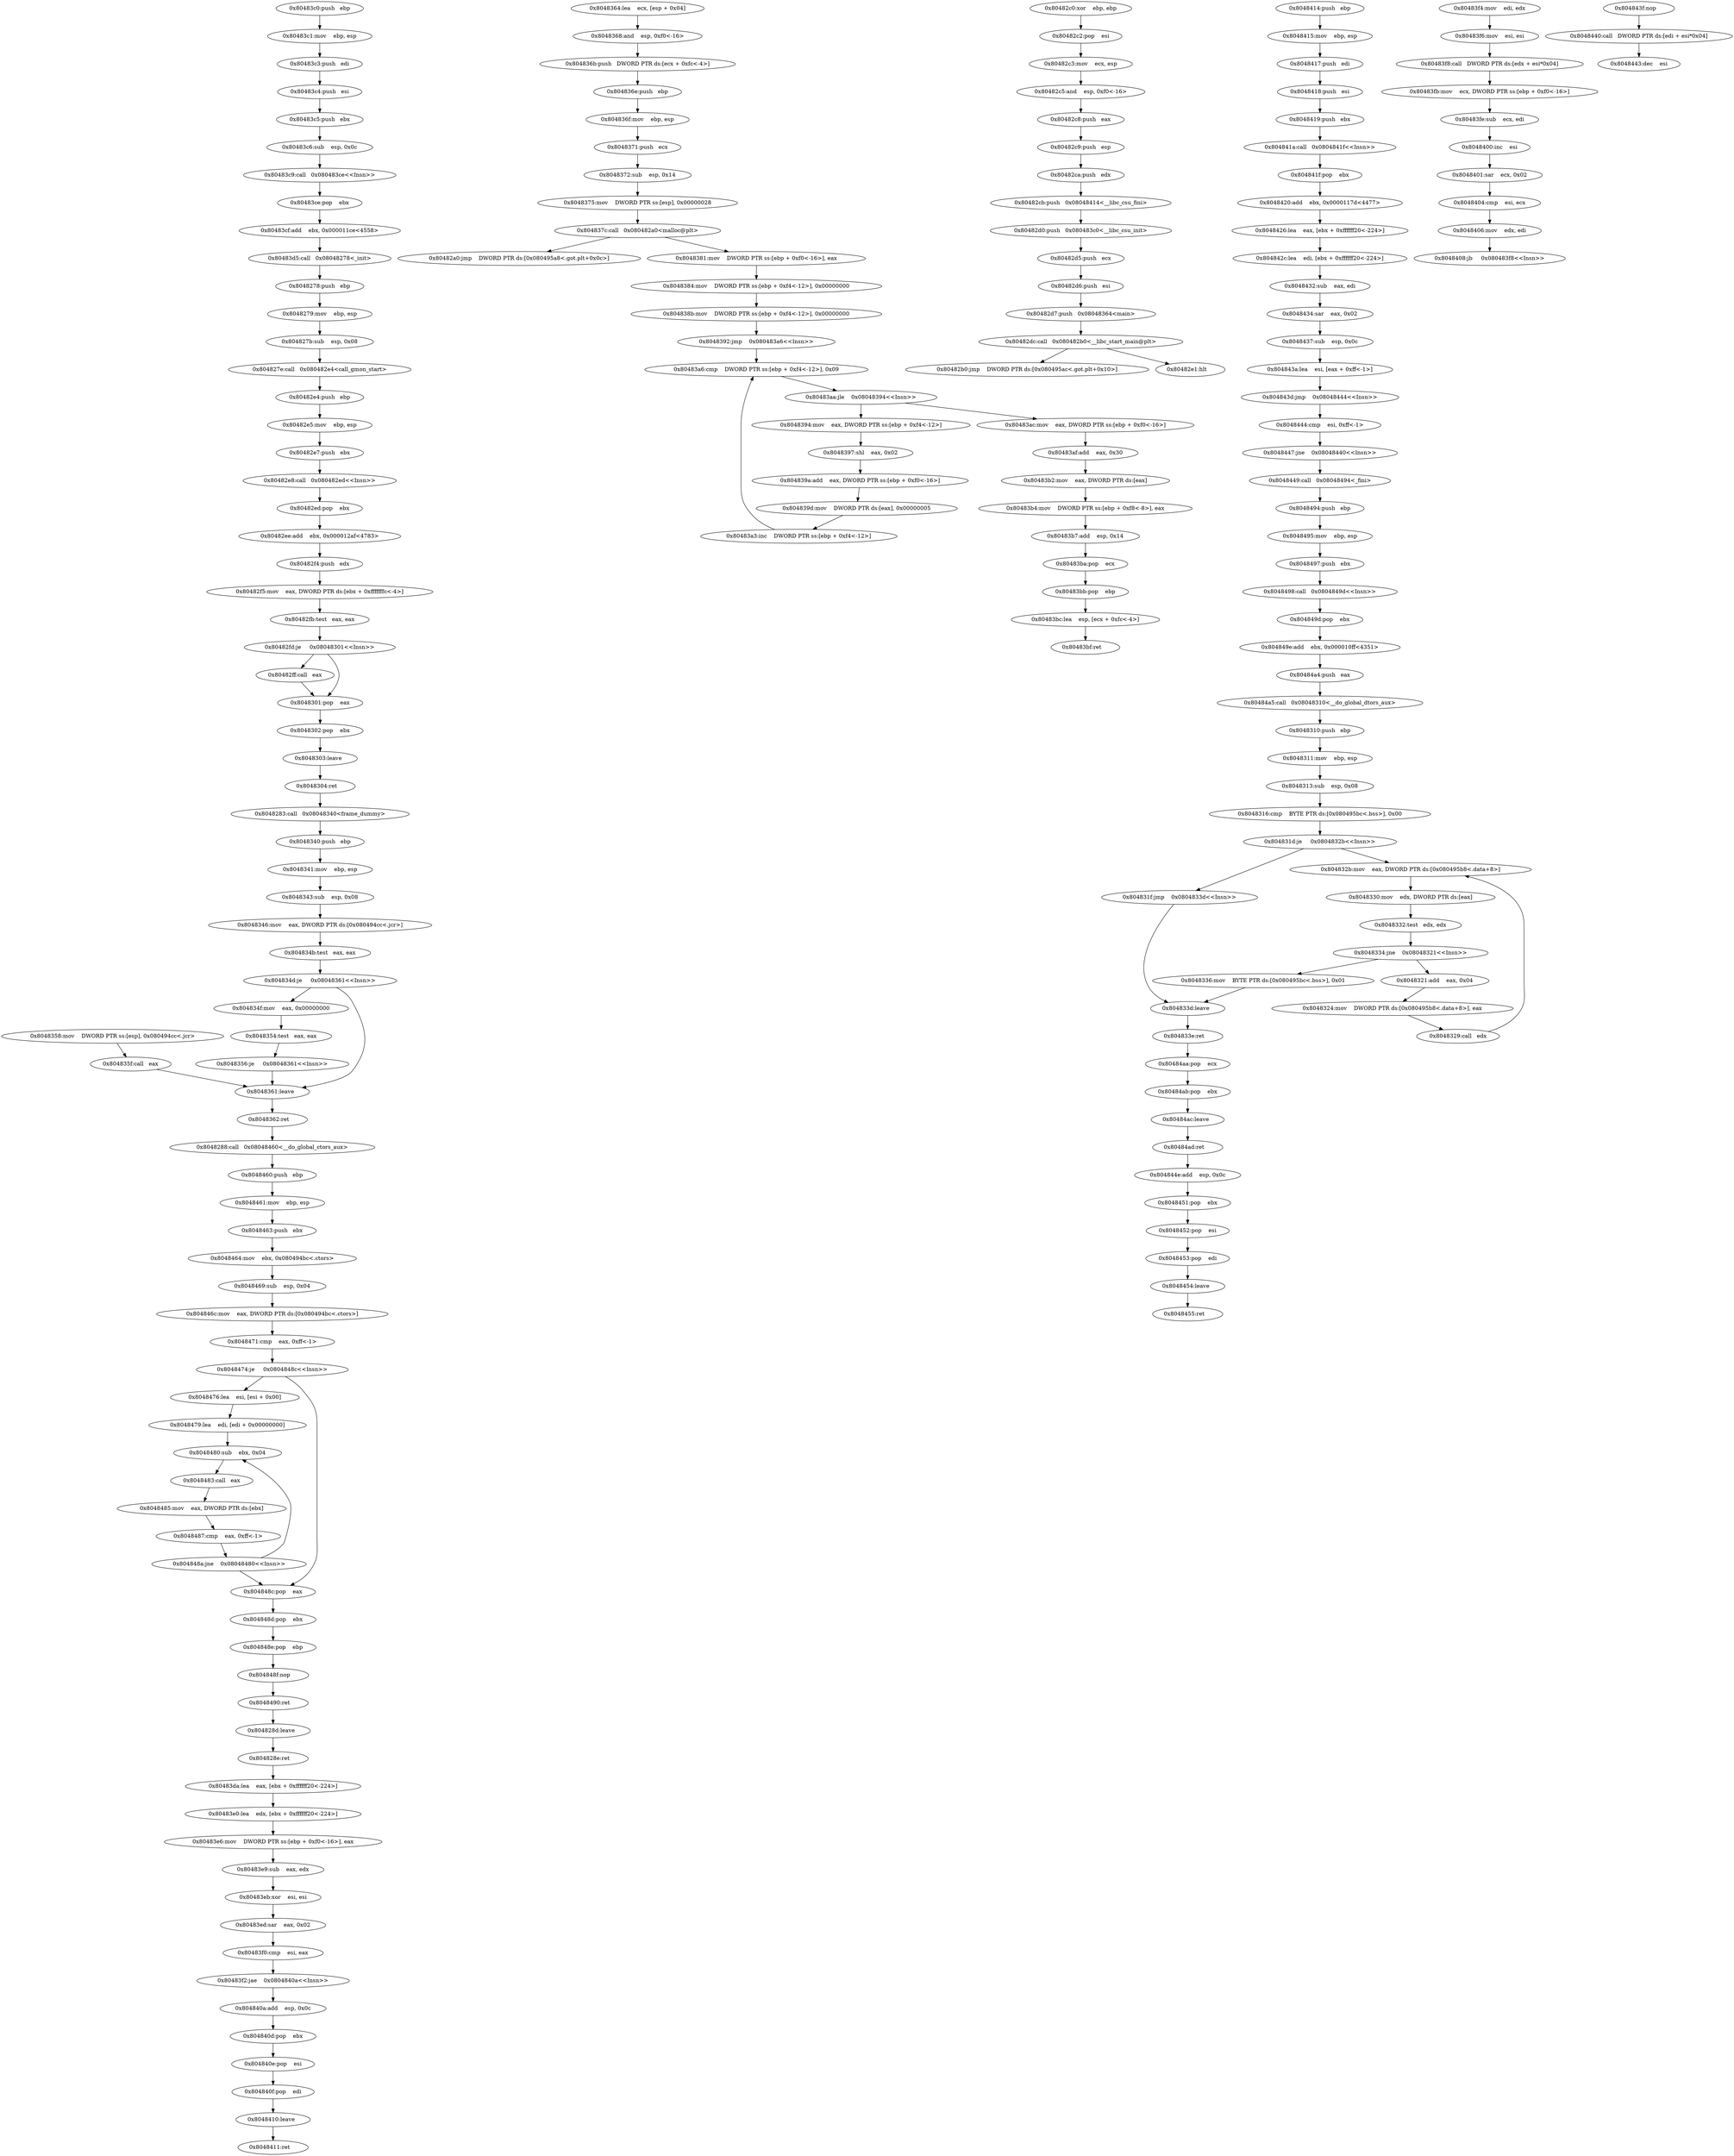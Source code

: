 digraph G {
0[ label="0x8048278:push   ebp" ];
1[ label="0x8048279:mov    ebp, esp" ];
2[ label="0x804827b:sub    esp, 0x08" ];
3[ label="0x804827e:call   0x080482e4<call_gmon_start>" ];
4[ label="0x8048283:call   0x08048340<frame_dummy>" ];
5[ label="0x8048288:call   0x08048460<__do_global_ctors_aux>" ];
6[ label="0x804828d:leave  " ];
7[ label="0x804828e:ret    " ];
8[ label="0x80482a0:jmp    DWORD PTR ds:[0x080495a8<.got.plt+0x0c>]" ];
9[ label="0x80482b0:jmp    DWORD PTR ds:[0x080495ac<.got.plt+0x10>]" ];
10[ label="0x80482c0:xor    ebp, ebp" ];
11[ label="0x80482c2:pop    esi" ];
12[ label="0x80482c3:mov    ecx, esp" ];
13[ label="0x80482c5:and    esp, 0xf0<-16>" ];
14[ label="0x80482c8:push   eax" ];
15[ label="0x80482c9:push   esp" ];
16[ label="0x80482ca:push   edx" ];
17[ label="0x80482cb:push   0x08048414<__libc_csu_fini>" ];
18[ label="0x80482d0:push   0x080483c0<__libc_csu_init>" ];
19[ label="0x80482d5:push   ecx" ];
20[ label="0x80482d6:push   esi" ];
21[ label="0x80482d7:push   0x08048364<main>" ];
22[ label="0x80482dc:call   0x080482b0<__libc_start_main@plt>" ];
23[ label="0x80482e1:hlt    " ];
24[ label="0x80482e4:push   ebp" ];
25[ label="0x80482e5:mov    ebp, esp" ];
26[ label="0x80482e7:push   ebx" ];
27[ label="0x80482e8:call   0x080482ed<<Insn>>" ];
28[ label="0x80482ed:pop    ebx" ];
29[ label="0x80482ee:add    ebx, 0x000012af<4783>" ];
30[ label="0x80482f4:push   edx" ];
31[ label="0x80482f5:mov    eax, DWORD PTR ds:[ebx + 0xfffffffc<-4>]" ];
32[ label="0x80482fb:test   eax, eax" ];
33[ label="0x80482fd:je     0x08048301<<Insn>>" ];
34[ label="0x80482ff:call   eax" ];
35[ label="0x8048301:pop    eax" ];
36[ label="0x8048302:pop    ebx" ];
37[ label="0x8048303:leave  " ];
38[ label="0x8048304:ret    " ];
39[ label="0x8048310:push   ebp" ];
40[ label="0x8048311:mov    ebp, esp" ];
41[ label="0x8048313:sub    esp, 0x08" ];
42[ label="0x8048316:cmp    BYTE PTR ds:[0x080495bc<.bss>], 0x00" ];
43[ label="0x804831d:je     0x0804832b<<Insn>>" ];
44[ label="0x804831f:jmp    0x0804833d<<Insn>>" ];
45[ label="0x8048321:add    eax, 0x04" ];
46[ label="0x8048324:mov    DWORD PTR ds:[0x080495b8<.data+8>], eax" ];
47[ label="0x8048329:call   edx" ];
48[ label="0x804832b:mov    eax, DWORD PTR ds:[0x080495b8<.data+8>]" ];
49[ label="0x8048330:mov    edx, DWORD PTR ds:[eax]" ];
50[ label="0x8048332:test   edx, edx" ];
51[ label="0x8048334:jne    0x08048321<<Insn>>" ];
52[ label="0x8048336:mov    BYTE PTR ds:[0x080495bc<.bss>], 0x01" ];
53[ label="0x804833d:leave  " ];
54[ label="0x804833e:ret    " ];
55[ label="0x8048340:push   ebp" ];
56[ label="0x8048341:mov    ebp, esp" ];
57[ label="0x8048343:sub    esp, 0x08" ];
58[ label="0x8048346:mov    eax, DWORD PTR ds:[0x080494cc<.jcr>]" ];
59[ label="0x804834b:test   eax, eax" ];
60[ label="0x804834d:je     0x08048361<<Insn>>" ];
61[ label="0x804834f:mov    eax, 0x00000000" ];
62[ label="0x8048354:test   eax, eax" ];
63[ label="0x8048356:je     0x08048361<<Insn>>" ];
64[ label="0x8048358:mov    DWORD PTR ss:[esp], 0x080494cc<.jcr>" ];
65[ label="0x804835f:call   eax" ];
66[ label="0x8048361:leave  " ];
67[ label="0x8048362:ret    " ];
68[ label="0x8048364:lea    ecx, [esp + 0x04]" ];
69[ label="0x8048368:and    esp, 0xf0<-16>" ];
70[ label="0x804836b:push   DWORD PTR ds:[ecx + 0xfc<-4>]" ];
71[ label="0x804836e:push   ebp" ];
72[ label="0x804836f:mov    ebp, esp" ];
73[ label="0x8048371:push   ecx" ];
74[ label="0x8048372:sub    esp, 0x14" ];
75[ label="0x8048375:mov    DWORD PTR ss:[esp], 0x00000028" ];
76[ label="0x804837c:call   0x080482a0<malloc@plt>" ];
77[ label="0x8048381:mov    DWORD PTR ss:[ebp + 0xf0<-16>], eax" ];
78[ label="0x8048384:mov    DWORD PTR ss:[ebp + 0xf4<-12>], 0x00000000" ];
79[ label="0x804838b:mov    DWORD PTR ss:[ebp + 0xf4<-12>], 0x00000000" ];
80[ label="0x8048392:jmp    0x080483a6<<Insn>>" ];
81[ label="0x8048394:mov    eax, DWORD PTR ss:[ebp + 0xf4<-12>]" ];
82[ label="0x8048397:shl    eax, 0x02" ];
83[ label="0x804839a:add    eax, DWORD PTR ss:[ebp + 0xf0<-16>]" ];
84[ label="0x804839d:mov    DWORD PTR ds:[eax], 0x00000005" ];
85[ label="0x80483a3:inc    DWORD PTR ss:[ebp + 0xf4<-12>]" ];
86[ label="0x80483a6:cmp    DWORD PTR ss:[ebp + 0xf4<-12>], 0x09" ];
87[ label="0x80483aa:jle    0x08048394<<Insn>>" ];
88[ label="0x80483ac:mov    eax, DWORD PTR ss:[ebp + 0xf0<-16>]" ];
89[ label="0x80483af:add    eax, 0x30" ];
90[ label="0x80483b2:mov    eax, DWORD PTR ds:[eax]" ];
91[ label="0x80483b4:mov    DWORD PTR ss:[ebp + 0xf8<-8>], eax" ];
92[ label="0x80483b7:add    esp, 0x14" ];
93[ label="0x80483ba:pop    ecx" ];
94[ label="0x80483bb:pop    ebp" ];
95[ label="0x80483bc:lea    esp, [ecx + 0xfc<-4>]" ];
96[ label="0x80483bf:ret    " ];
97[ label="0x80483c0:push   ebp" ];
98[ label="0x80483c1:mov    ebp, esp" ];
99[ label="0x80483c3:push   edi" ];
100[ label="0x80483c4:push   esi" ];
101[ label="0x80483c5:push   ebx" ];
102[ label="0x80483c6:sub    esp, 0x0c" ];
103[ label="0x80483c9:call   0x080483ce<<Insn>>" ];
104[ label="0x80483ce:pop    ebx" ];
105[ label="0x80483cf:add    ebx, 0x000011ce<4558>" ];
106[ label="0x80483d5:call   0x08048278<_init>" ];
107[ label="0x80483da:lea    eax, [ebx + 0xffffff20<-224>]" ];
108[ label="0x80483e0:lea    edx, [ebx + 0xffffff20<-224>]" ];
109[ label="0x80483e6:mov    DWORD PTR ss:[ebp + 0xf0<-16>], eax" ];
110[ label="0x80483e9:sub    eax, edx" ];
111[ label="0x80483eb:xor    esi, esi" ];
112[ label="0x80483ed:sar    eax, 0x02" ];
113[ label="0x80483f0:cmp    esi, eax" ];
114[ label="0x80483f2:jae    0x0804840a<<Insn>>" ];
115[ label="0x804840a:add    esp, 0x0c" ];
116[ label="0x804840d:pop    ebx" ];
117[ label="0x804840e:pop    esi" ];
118[ label="0x804840f:pop    edi" ];
119[ label="0x8048410:leave  " ];
120[ label="0x8048411:ret    " ];
121[ label="0x80483f4:mov    edi, edx" ];
122[ label="0x80483f6:mov    esi, esi" ];
123[ label="0x80483f8:call   DWORD PTR ds:[edx + esi*0x04]" ];
124[ label="0x80483fb:mov    ecx, DWORD PTR ss:[ebp + 0xf0<-16>]" ];
125[ label="0x80483fe:sub    ecx, edi" ];
126[ label="0x8048400:inc    esi" ];
127[ label="0x8048401:sar    ecx, 0x02" ];
128[ label="0x8048404:cmp    esi, ecx" ];
129[ label="0x8048406:mov    edx, edi" ];
130[ label="0x8048408:jb     0x080483f8<<Insn>>" ];
131[ label="0x8048414:push   ebp" ];
132[ label="0x8048415:mov    ebp, esp" ];
133[ label="0x8048417:push   edi" ];
134[ label="0x8048418:push   esi" ];
135[ label="0x8048419:push   ebx" ];
136[ label="0x804841a:call   0x0804841f<<Insn>>" ];
137[ label="0x804841f:pop    ebx" ];
138[ label="0x8048420:add    ebx, 0x0000117d<4477>" ];
139[ label="0x8048426:lea    eax, [ebx + 0xffffff20<-224>]" ];
140[ label="0x804842c:lea    edi, [ebx + 0xffffff20<-224>]" ];
141[ label="0x8048432:sub    eax, edi" ];
142[ label="0x8048434:sar    eax, 0x02" ];
143[ label="0x8048437:sub    esp, 0x0c" ];
144[ label="0x804843a:lea    esi, [eax + 0xff<-1>]" ];
145[ label="0x804843d:jmp    0x08048444<<Insn>>" ];
146[ label="0x8048444:cmp    esi, 0xff<-1>" ];
147[ label="0x8048447:jne    0x08048440<<Insn>>" ];
148[ label="0x8048449:call   0x08048494<_fini>" ];
149[ label="0x804843f:nop    " ];
150[ label="0x8048440:call   DWORD PTR ds:[edi + esi*0x04]" ];
151[ label="0x8048443:dec    esi" ];
152[ label="0x804844e:add    esp, 0x0c" ];
153[ label="0x8048451:pop    ebx" ];
154[ label="0x8048452:pop    esi" ];
155[ label="0x8048453:pop    edi" ];
156[ label="0x8048454:leave  " ];
157[ label="0x8048455:ret    " ];
158[ label="0x8048460:push   ebp" ];
159[ label="0x8048461:mov    ebp, esp" ];
160[ label="0x8048463:push   ebx" ];
161[ label="0x8048464:mov    ebx, 0x080494bc<.ctors>" ];
162[ label="0x8048469:sub    esp, 0x04" ];
163[ label="0x804846c:mov    eax, DWORD PTR ds:[0x080494bc<.ctors>]" ];
164[ label="0x8048471:cmp    eax, 0xff<-1>" ];
165[ label="0x8048474:je     0x0804848c<<Insn>>" ];
166[ label="0x8048476:lea    esi, [esi + 0x00]" ];
167[ label="0x8048479:lea    edi, [edi + 0x00000000]" ];
168[ label="0x8048480:sub    ebx, 0x04" ];
169[ label="0x8048483:call   eax" ];
170[ label="0x8048485:mov    eax, DWORD PTR ds:[ebx]" ];
171[ label="0x8048487:cmp    eax, 0xff<-1>" ];
172[ label="0x804848a:jne    0x08048480<<Insn>>" ];
173[ label="0x804848c:pop    eax" ];
174[ label="0x804848d:pop    ebx" ];
175[ label="0x804848e:pop    ebp" ];
176[ label="0x804848f:nop    " ];
177[ label="0x8048490:ret    " ];
178[ label="0x8048494:push   ebp" ];
179[ label="0x8048495:mov    ebp, esp" ];
180[ label="0x8048497:push   ebx" ];
181[ label="0x8048498:call   0x0804849d<<Insn>>" ];
182[ label="0x804849d:pop    ebx" ];
183[ label="0x804849e:add    ebx, 0x000010ff<4351>" ];
184[ label="0x80484a4:push   eax" ];
185[ label="0x80484a5:call   0x08048310<__do_global_dtors_aux>" ];
186[ label="0x80484aa:pop    ecx" ];
187[ label="0x80484ab:pop    ebx" ];
188[ label="0x80484ac:leave  " ];
189[ label="0x80484ad:ret    " ];
0->1 ;
1->2 ;
2->3 ;
6->7 ;
10->11 ;
11->12 ;
12->13 ;
13->14 ;
14->15 ;
15->16 ;
16->17 ;
17->18 ;
18->19 ;
19->20 ;
20->21 ;
21->22 ;
24->25 ;
25->26 ;
26->27 ;
27->28 ;
28->29 ;
29->30 ;
30->31 ;
31->32 ;
32->33 ;
35->36 ;
36->37 ;
37->38 ;
39->40 ;
40->41 ;
41->42 ;
42->43 ;
45->46 ;
46->47 ;
48->49 ;
49->50 ;
50->51 ;
53->54 ;
55->56 ;
56->57 ;
57->58 ;
58->59 ;
59->60 ;
61->62 ;
62->63 ;
64->65 ;
66->67 ;
68->69 ;
69->70 ;
71->72 ;
72->73 ;
73->74 ;
74->75 ;
75->76 ;
77->78 ;
78->79 ;
79->80 ;
81->82 ;
82->83 ;
83->84 ;
84->85 ;
86->87 ;
88->89 ;
89->90 ;
90->91 ;
91->92 ;
92->93 ;
93->94 ;
94->95 ;
95->96 ;
97->98 ;
98->99 ;
99->100 ;
100->101 ;
101->102 ;
102->103 ;
103->104 ;
104->105 ;
105->106 ;
107->108 ;
108->109 ;
109->110 ;
110->111 ;
111->112 ;
112->113 ;
113->114 ;
114->115 ;
115->116 ;
116->117 ;
117->118 ;
118->119 ;
119->120 ;
121->122 ;
122->123 ;
124->125 ;
125->126 ;
126->127 ;
127->128 ;
128->129 ;
129->130 ;
131->132 ;
132->133 ;
133->134 ;
134->135 ;
135->136 ;
136->137 ;
137->138 ;
138->139 ;
139->140 ;
140->141 ;
141->142 ;
142->143 ;
143->144 ;
144->145 ;
145->146 ;
146->147 ;
147->148 ;
149->150 ;
152->153 ;
153->154 ;
154->155 ;
155->156 ;
156->157 ;
158->159 ;
159->160 ;
160->161 ;
161->162 ;
162->163 ;
163->164 ;
164->165 ;
166->167 ;
168->169 ;
170->171 ;
171->172 ;
173->174 ;
174->175 ;
175->176 ;
176->177 ;
178->179 ;
179->180 ;
180->181 ;
181->182 ;
182->183 ;
183->184 ;
184->185 ;
186->187 ;
187->188 ;
188->189 ;
3->24 ;
4->55 ;
5->158 ;
22->9 ;
22->23 ;
33->34 ;
33->35 ;
34->35 ;
43->44 ;
43->48 ;
44->53 ;
47->48 ;
51->45 ;
51->52 ;
52->53 ;
60->61 ;
60->66 ;
63->66 ;
65->66 ;
70->71 ;
76->8 ;
76->77 ;
80->86 ;
85->86 ;
87->81 ;
87->88 ;
106->0 ;
123->124 ;
148->178 ;
150->151 ;
165->166 ;
165->173 ;
167->168 ;
169->170 ;
172->168 ;
172->173 ;
185->39 ;
7->107 ;
38->4 ;
54->186 ;
67->5 ;
177->6 ;
189->152 ;
}
